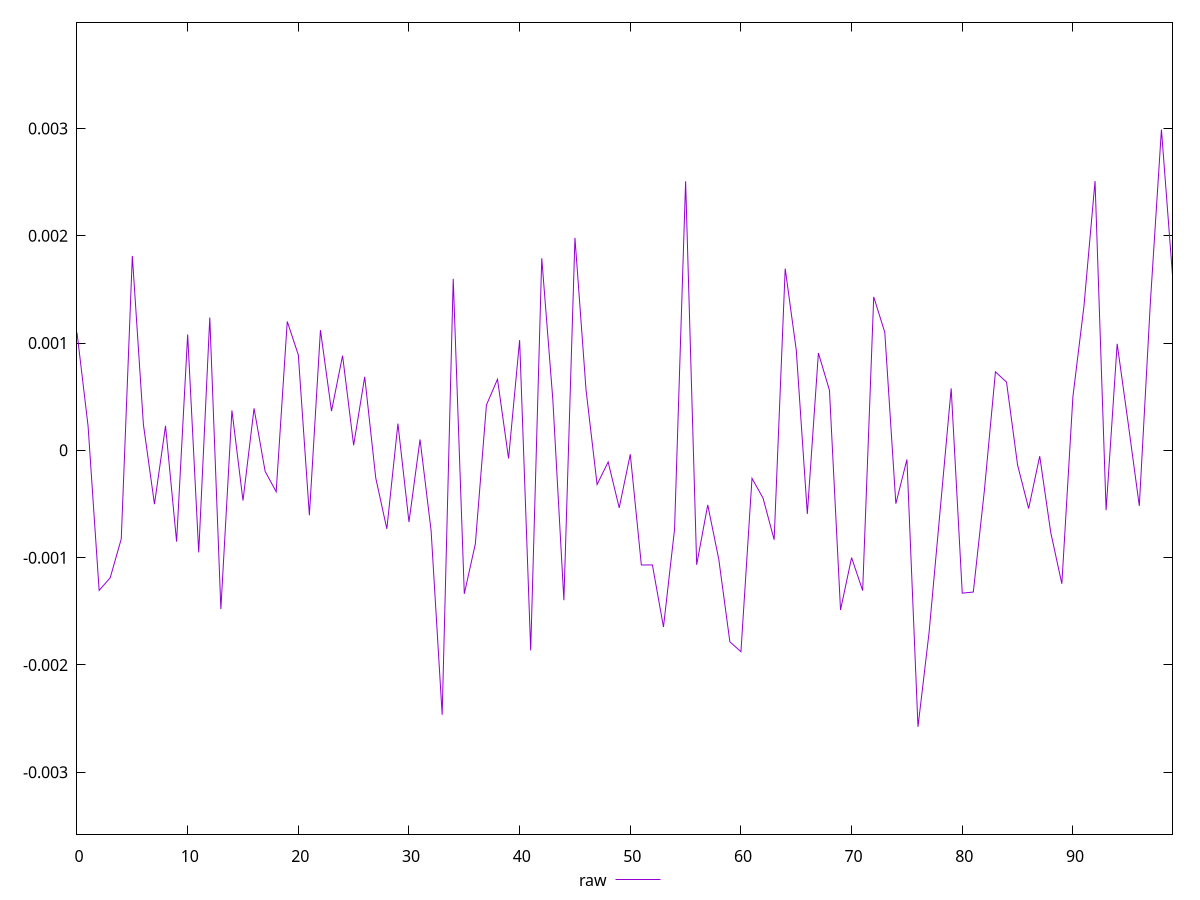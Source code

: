 reset

$raw <<EOF
0 0.0010973125500120468
1 0.000226664120112402
2 -0.0013054106917261637
3 -0.0011878220818976482
4 -0.0008251541810067132
5 0.0018118953431988916
6 0.00024141372206262015
7 -0.0005013420290058832
8 0.00022806284199737708
9 -0.0008507974566807703
10 0.0010796929414489905
11 -0.0009511746147288849
12 0.0012382265484097235
13 -0.0014795239353444524
14 0.0003719708827312512
15 -0.00046802478378074635
16 0.0003914235223569873
17 -0.0001954322745780883
18 -0.00038624173987767963
19 0.001200962270214001
20 0.0008898399327744944
21 -0.0006046513083704311
22 0.0011207196154508381
23 0.00036631898292173866
24 0.0008828565143142314
25 0.000047580195502038015
26 0.0006854653839134816
27 -0.00025861148897469294
28 -0.0007321631290459971
29 0.0002490961229804606
30 -0.0006682624719078835
31 0.00010130600582079069
32 -0.0007487593274134278
33 -0.0024646223691062556
34 0.0015989515339950508
35 -0.0013369803737342833
36 -0.0008709856013162925
37 0.0004223634274271394
38 0.0006627872017524073
39 -0.00007553848528772944
40 0.00102720301062173
41 -0.0018647054386838893
42 0.0017900174968785987
43 0.0004738416917477423
44 -0.001396377622497571
45 0.001980358075029112
46 0.000564341690128961
47 -0.0003186697804229116
48 -0.00010813893404364381
49 -0.0005357138291040495
50 -0.00003659924567400843
51 -0.0010683706395514295
52 -0.0010682958028849902
53 -0.0016464139678221829
54 -0.0007361840068207274
55 0.0025078395018204316
56 -0.0010664649831245599
57 -0.0005082850625100152
58 -0.001017054185146571
59 -0.0017850009401907674
60 -0.0018764855796601216
61 -0.00026106047783596987
62 -0.00044572289533889586
63 -0.0008332235812912539
64 0.001693691172611203
65 0.0009336827773369402
66 -0.0005924456416625468
67 0.000906725835445901
68 0.0005595625510943947
69 -0.0014878068992074875
70 -0.000999946977190716
71 -0.0013073275568938115
72 0.001430336349784319
73 0.0010996340449693554
74 -0.0004969867714477536
75 -0.00008520629964976524
76 -0.002577029739924237
77 -0.0017000973939716557
78 -0.0005624035394133752
79 0.0005774125243376352
80 -0.0013308645627239685
81 -0.0013207371227770604
82 -0.00037388454948670614
83 0.0007316836628620815
84 0.0006362057407345301
85 -0.0001368343081866237
86 -0.0005423328334719244
87 -0.00005404530853946321
88 -0.0007671984022312173
89 -0.0012438772623483776
90 0.0005000028068606443
91 0.0013455553877513085
92 0.0025096702526042182
93 -0.0005575674937146211
94 0.0009929061668274134
95 0.0002489984532195906
96 -0.0005175134323402442
97 0.001378195057566385
98 0.002989477537861069
99 0.001631677881954222
EOF

set key outside below
set xrange [0:99]
set yrange [-0.003577029739924237:0.003989477537861069]
set trange [-0.003577029739924237:0.003989477537861069]
set terminal svg size 640, 500 enhanced background rgb 'white'
set output "reports/report_00028_2021-02-24T12-49-42.674Z/meta/pScore-difference/samples/agenda/raw/values.svg"

plot $raw title "raw" with line

reset
